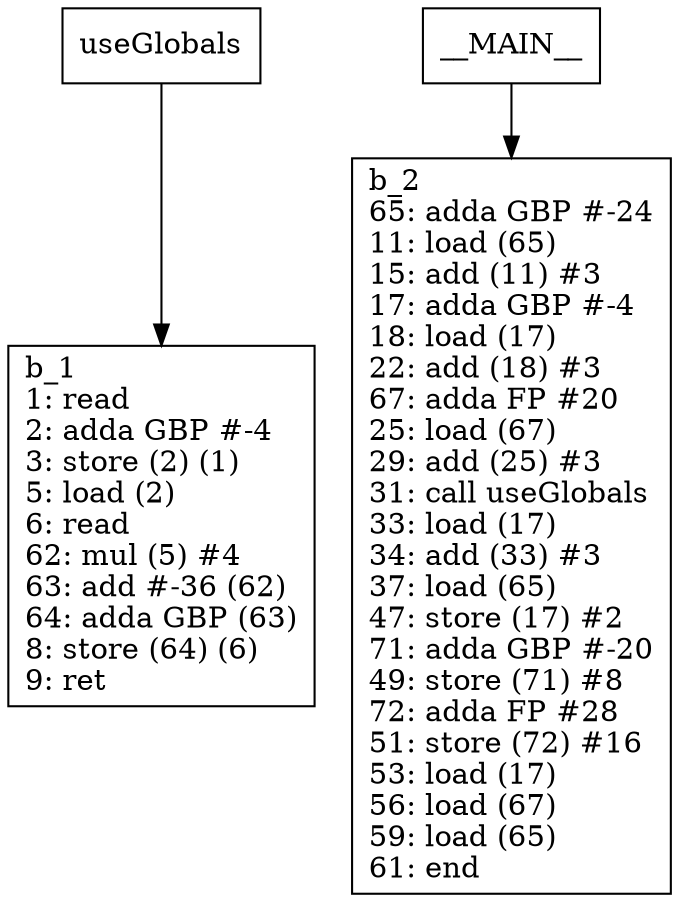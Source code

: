 digraph Computation {
node [shape=box];
useGlobals -> b_1;
b_1 [label="b_1\l1: read\l2: adda GBP #-4\l3: store (2) (1)\l5: load (2)\l6: read\l62: mul (5) #4\l63: add #-36 (62)\l64: adda GBP (63)\l8: store (64) (6)\l9: ret \l"]
__MAIN__ -> b_2;
b_2 [label="b_2\l65: adda GBP #-24\l11: load (65)\l15: add (11) #3\l17: adda GBP #-4\l18: load (17)\l22: add (18) #3\l67: adda FP #20\l25: load (67)\l29: add (25) #3\l31: call useGlobals\l33: load (17)\l34: add (33) #3\l37: load (65)\l47: store (17) #2\l71: adda GBP #-20\l49: store (71) #8\l72: adda FP #28\l51: store (72) #16\l53: load (17)\l56: load (67)\l59: load (65)\l61: end\l"]
}
